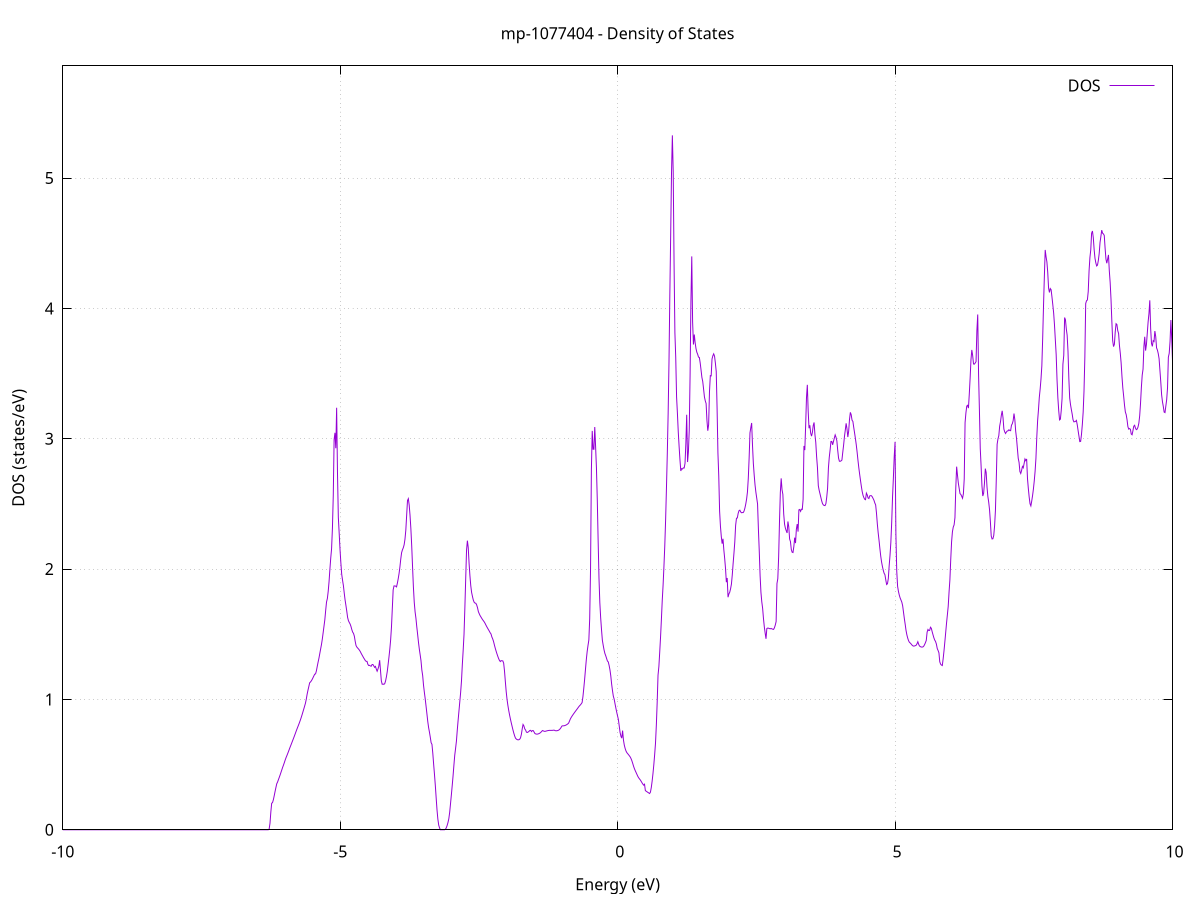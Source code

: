 set title 'mp-1077404 - Density of States'
set xlabel 'Energy (eV)'
set ylabel 'DOS (states/eV)'
set grid
set xrange [-10:10]
set yrange [0:5.861]
set xzeroaxis lt -1
set terminal png size 800,600
set output 'mp-1077404_dos_gnuplot.png'
plot '-' using 1:2 with lines title 'DOS'
-17.971700 0.000000
-17.956500 0.000000
-17.941300 0.000000
-17.926100 0.000000
-17.910900 0.000000
-17.895700 0.000000
-17.880500 0.000000
-17.865300 0.000000
-17.850100 0.000000
-17.834900 0.000000
-17.819700 0.000000
-17.804500 0.000000
-17.789300 0.000000
-17.774100 0.000000
-17.758900 0.000000
-17.743700 0.000000
-17.728500 0.000000
-17.713300 0.000000
-17.698100 0.000000
-17.682900 0.000000
-17.667700 0.000000
-17.652500 0.000000
-17.637300 0.000000
-17.622100 0.000000
-17.606900 0.000000
-17.591700 0.000000
-17.576500 0.000000
-17.561300 0.000000
-17.546100 0.000000
-17.530800 0.000000
-17.515600 0.000000
-17.500400 0.000000
-17.485200 0.000000
-17.470000 0.000000
-17.454800 0.000000
-17.439600 0.000000
-17.424400 0.000000
-17.409200 0.000000
-17.394000 0.000000
-17.378800 0.000000
-17.363600 0.000000
-17.348400 0.000000
-17.333200 0.000000
-17.318000 0.000000
-17.302800 0.000000
-17.287600 0.000000
-17.272400 0.000000
-17.257200 0.000000
-17.242000 0.000000
-17.226800 0.000000
-17.211600 0.000000
-17.196400 0.000000
-17.181200 0.000000
-17.166000 0.000000
-17.150800 0.000000
-17.135600 0.000000
-17.120400 0.000000
-17.105200 0.000000
-17.090000 0.000000
-17.074800 0.000000
-17.059600 0.000000
-17.044400 0.000000
-17.029200 0.000000
-17.014000 0.000000
-16.998700 0.000000
-16.983500 0.000000
-16.968300 0.000000
-16.953100 0.000000
-16.937900 0.000000
-16.922700 0.000000
-16.907500 0.000000
-16.892300 0.000000
-16.877100 0.000000
-16.861900 0.000000
-16.846700 0.000000
-16.831500 0.000000
-16.816300 0.000000
-16.801100 0.000000
-16.785900 0.000000
-16.770700 0.000000
-16.755500 0.000000
-16.740300 0.000000
-16.725100 0.000000
-16.709900 0.000000
-16.694700 0.000000
-16.679500 0.000000
-16.664300 0.000000
-16.649100 0.000000
-16.633900 0.000000
-16.618700 0.000000
-16.603500 0.000000
-16.588300 4.308300
-16.573100 37.392800
-16.557900 116.746300
-16.542700 81.832800
-16.527500 56.729700
-16.512300 77.566500
-16.497100 104.784400
-16.481900 103.769400
-16.466600 96.300300
-16.451400 18.378100
-16.436200 55.323600
-16.421000 37.352300
-16.405800 16.537400
-16.390600 0.000000
-16.375400 0.000000
-16.360200 0.000000
-16.345000 0.000000
-16.329800 0.000000
-16.314600 0.000000
-16.299400 0.000000
-16.284200 0.000000
-16.269000 0.000000
-16.253800 0.000000
-16.238600 0.000000
-16.223400 0.000000
-16.208200 0.000000
-16.193000 0.000000
-16.177800 0.000000
-16.162600 0.000000
-16.147400 0.000000
-16.132200 0.000000
-16.117000 0.000000
-16.101800 0.000000
-16.086600 0.000000
-16.071400 0.000000
-16.056200 0.000000
-16.041000 0.000000
-16.025800 0.000000
-16.010600 0.000000
-15.995400 0.000000
-15.980200 0.000000
-15.965000 0.000000
-15.949800 0.000000
-15.934500 0.000000
-15.919300 0.000000
-15.904100 0.000000
-15.888900 0.000000
-15.873700 0.000000
-15.858500 0.000000
-15.843300 0.000000
-15.828100 0.000000
-15.812900 0.000000
-15.797700 0.000000
-15.782500 0.000000
-15.767300 0.000000
-15.752100 0.000000
-15.736900 0.000000
-15.721700 0.000000
-15.706500 0.000000
-15.691300 0.000000
-15.676100 0.000000
-15.660900 0.000000
-15.645700 0.000000
-15.630500 0.000000
-15.615300 0.000000
-15.600100 0.000000
-15.584900 0.000000
-15.569700 0.000000
-15.554500 0.000000
-15.539300 0.000000
-15.524100 0.000000
-15.508900 0.000000
-15.493700 0.000000
-15.478500 0.000000
-15.463300 0.000000
-15.448100 0.000000
-15.432900 0.000000
-15.417700 0.000000
-15.402400 0.000000
-15.387200 0.000000
-15.372000 0.000000
-15.356800 0.000000
-15.341600 0.000000
-15.326400 0.000000
-15.311200 0.000000
-15.296000 0.000000
-15.280800 0.000000
-15.265600 0.000000
-15.250400 0.000000
-15.235200 0.000000
-15.220000 0.000000
-15.204800 0.000000
-15.189600 0.000000
-15.174400 0.000000
-15.159200 0.000000
-15.144000 0.000000
-15.128800 0.000000
-15.113600 0.000000
-15.098400 0.000000
-15.083200 0.000000
-15.068000 0.000000
-15.052800 0.000000
-15.037600 0.000000
-15.022400 0.000000
-15.007200 0.000000
-14.992000 0.000000
-14.976800 0.000000
-14.961600 0.000000
-14.946400 0.000000
-14.931200 0.000000
-14.916000 0.000000
-14.900800 0.000000
-14.885600 0.000000
-14.870300 0.000000
-14.855100 0.000000
-14.839900 0.000000
-14.824700 0.000000
-14.809500 0.000000
-14.794300 0.000000
-14.779100 0.000000
-14.763900 0.000000
-14.748700 0.000000
-14.733500 0.000000
-14.718300 0.000000
-14.703100 0.000000
-14.687900 0.000000
-14.672700 0.000000
-14.657500 0.000000
-14.642300 0.000000
-14.627100 0.000000
-14.611900 0.000000
-14.596700 0.000000
-14.581500 0.000000
-14.566300 0.000000
-14.551100 0.000000
-14.535900 0.000000
-14.520700 0.000000
-14.505500 0.000000
-14.490300 0.000000
-14.475100 0.000000
-14.459900 0.000000
-14.444700 0.000000
-14.429500 0.000000
-14.414300 0.000000
-14.399100 0.000000
-14.383900 0.000000
-14.368700 0.000000
-14.353500 0.000000
-14.338200 0.000000
-14.323000 0.000000
-14.307800 0.000000
-14.292600 0.000000
-14.277400 0.000000
-14.262200 0.000000
-14.247000 0.000000
-14.231800 0.000000
-14.216600 0.000000
-14.201400 0.000000
-14.186200 0.000000
-14.171000 0.000000
-14.155800 0.000000
-14.140600 0.000000
-14.125400 0.000000
-14.110200 0.000000
-14.095000 0.000000
-14.079800 0.000000
-14.064600 0.000000
-14.049400 0.000000
-14.034200 0.000000
-14.019000 0.000000
-14.003800 0.000000
-13.988600 0.000000
-13.973400 0.000000
-13.958200 0.000000
-13.943000 0.000000
-13.927800 0.000000
-13.912600 0.000000
-13.897400 0.000000
-13.882200 0.000000
-13.867000 0.000000
-13.851800 0.000000
-13.836600 0.000000
-13.821400 0.000000
-13.806100 0.000000
-13.790900 0.000000
-13.775700 0.000000
-13.760500 0.000000
-13.745300 0.000000
-13.730100 0.000000
-13.714900 0.000000
-13.699700 0.000000
-13.684500 0.000000
-13.669300 0.000000
-13.654100 0.000000
-13.638900 0.000000
-13.623700 0.000000
-13.608500 0.000000
-13.593300 0.000000
-13.578100 0.000000
-13.562900 0.000000
-13.547700 0.000000
-13.532500 0.000000
-13.517300 0.000000
-13.502100 0.000000
-13.486900 0.000000
-13.471700 0.000000
-13.456500 0.000000
-13.441300 0.000000
-13.426100 0.000000
-13.410900 0.000000
-13.395700 0.000000
-13.380500 0.000000
-13.365300 0.000000
-13.350100 0.000000
-13.334900 0.000000
-13.319700 0.000000
-13.304500 0.000000
-13.289300 0.000000
-13.274000 0.000000
-13.258800 0.000000
-13.243600 0.000000
-13.228400 0.000000
-13.213200 0.000000
-13.198000 0.000000
-13.182800 0.000000
-13.167600 0.000000
-13.152400 0.000000
-13.137200 0.000000
-13.122000 0.000000
-13.106800 0.000000
-13.091600 0.000000
-13.076400 0.000000
-13.061200 0.000000
-13.046000 0.000000
-13.030800 0.000000
-13.015600 0.000000
-13.000400 0.000000
-12.985200 0.000000
-12.970000 0.000000
-12.954800 0.000000
-12.939600 0.000000
-12.924400 0.000000
-12.909200 0.000000
-12.894000 0.000000
-12.878800 0.000000
-12.863600 0.000000
-12.848400 0.000000
-12.833200 0.000000
-12.818000 0.000000
-12.802800 0.000000
-12.787600 0.000000
-12.772400 0.000000
-12.757200 0.000000
-12.741900 0.000000
-12.726700 0.000000
-12.711500 0.000000
-12.696300 0.000000
-12.681100 0.000000
-12.665900 0.000000
-12.650700 0.000000
-12.635500 0.000000
-12.620300 0.000000
-12.605100 0.000000
-12.589900 0.000000
-12.574700 0.000000
-12.559500 0.000000
-12.544300 0.000000
-12.529100 0.000000
-12.513900 0.000000
-12.498700 0.000000
-12.483500 0.000000
-12.468300 0.000000
-12.453100 0.000000
-12.437900 0.000000
-12.422700 0.000000
-12.407500 0.000000
-12.392300 0.000000
-12.377100 0.000000
-12.361900 0.000000
-12.346700 0.000000
-12.331500 0.000000
-12.316300 0.000000
-12.301100 0.000000
-12.285900 0.000000
-12.270700 0.000000
-12.255500 0.000000
-12.240300 0.000000
-12.225100 0.000000
-12.209800 0.000000
-12.194600 0.000000
-12.179400 0.000000
-12.164200 0.000000
-12.149000 0.000000
-12.133800 0.000000
-12.118600 0.000000
-12.103400 0.000000
-12.088200 0.000000
-12.073000 0.000000
-12.057800 0.000000
-12.042600 0.000000
-12.027400 0.000000
-12.012200 0.000000
-11.997000 0.000000
-11.981800 0.000000
-11.966600 0.000000
-11.951400 0.000000
-11.936200 0.000000
-11.921000 0.000000
-11.905800 0.000000
-11.890600 0.000000
-11.875400 0.000000
-11.860200 0.000000
-11.845000 0.000000
-11.829800 0.000000
-11.814600 0.000000
-11.799400 0.000000
-11.784200 0.000000
-11.769000 0.000000
-11.753800 0.000000
-11.738600 0.000000
-11.723400 0.000000
-11.708200 0.000000
-11.693000 0.000000
-11.677700 0.000000
-11.662500 0.000000
-11.647300 0.000000
-11.632100 0.000000
-11.616900 0.000000
-11.601700 0.000000
-11.586500 0.000000
-11.571300 0.000000
-11.556100 0.000000
-11.540900 0.000000
-11.525700 0.000000
-11.510500 0.000000
-11.495300 0.000000
-11.480100 0.000000
-11.464900 0.000000
-11.449700 0.000000
-11.434500 0.000000
-11.419300 0.000000
-11.404100 0.000000
-11.388900 0.000000
-11.373700 0.000000
-11.358500 0.000000
-11.343300 0.000000
-11.328100 0.000000
-11.312900 0.000000
-11.297700 0.000000
-11.282500 0.000000
-11.267300 0.000000
-11.252100 0.000000
-11.236900 0.000000
-11.221700 0.000000
-11.206500 0.000000
-11.191300 0.000000
-11.176100 0.000000
-11.160900 0.000000
-11.145600 0.000000
-11.130400 0.000000
-11.115200 0.000000
-11.100000 0.000000
-11.084800 0.000000
-11.069600 0.000000
-11.054400 0.000000
-11.039200 0.000000
-11.024000 0.000000
-11.008800 0.000000
-10.993600 0.000000
-10.978400 0.000000
-10.963200 0.000000
-10.948000 0.000000
-10.932800 0.000000
-10.917600 0.000000
-10.902400 0.000000
-10.887200 0.000000
-10.872000 0.000000
-10.856800 0.000000
-10.841600 0.000000
-10.826400 0.000000
-10.811200 0.000000
-10.796000 0.000000
-10.780800 0.000000
-10.765600 0.000000
-10.750400 0.000000
-10.735200 0.000000
-10.720000 0.000000
-10.704800 0.000000
-10.689600 0.000000
-10.674400 0.000000
-10.659200 0.000000
-10.644000 0.000000
-10.628800 0.000000
-10.613500 0.000000
-10.598300 0.000000
-10.583100 0.000000
-10.567900 0.000000
-10.552700 0.000000
-10.537500 0.000000
-10.522300 0.000000
-10.507100 0.000000
-10.491900 0.000000
-10.476700 0.000000
-10.461500 0.000000
-10.446300 0.000000
-10.431100 0.000000
-10.415900 0.000000
-10.400700 0.000000
-10.385500 0.000000
-10.370300 0.000000
-10.355100 0.000000
-10.339900 0.000000
-10.324700 0.000000
-10.309500 0.000000
-10.294300 0.000000
-10.279100 0.000000
-10.263900 0.000000
-10.248700 0.000000
-10.233500 0.000000
-10.218300 0.000000
-10.203100 0.000000
-10.187900 0.000000
-10.172700 0.000000
-10.157500 0.000000
-10.142300 0.000000
-10.127100 0.000000
-10.111900 0.000000
-10.096700 0.000000
-10.081500 0.000000
-10.066200 0.000000
-10.051000 0.000000
-10.035800 0.000000
-10.020600 0.000000
-10.005400 0.000000
-9.990200 0.000000
-9.975000 0.000000
-9.959800 0.000000
-9.944600 0.000000
-9.929400 0.000000
-9.914200 0.000000
-9.899000 0.000000
-9.883800 0.000000
-9.868600 0.000000
-9.853400 0.000000
-9.838200 0.000000
-9.823000 0.000000
-9.807800 0.000000
-9.792600 0.000000
-9.777400 0.000000
-9.762200 0.000000
-9.747000 0.000000
-9.731800 0.000000
-9.716600 0.000000
-9.701400 0.000000
-9.686200 0.000000
-9.671000 0.000000
-9.655800 0.000000
-9.640600 0.000000
-9.625400 0.000000
-9.610200 0.000000
-9.595000 0.000000
-9.579800 0.000000
-9.564600 0.000000
-9.549400 0.000000
-9.534100 0.000000
-9.518900 0.000000
-9.503700 0.000000
-9.488500 0.000000
-9.473300 0.000000
-9.458100 0.000000
-9.442900 0.000000
-9.427700 0.000000
-9.412500 0.000000
-9.397300 0.000000
-9.382100 0.000000
-9.366900 0.000000
-9.351700 0.000000
-9.336500 0.000000
-9.321300 0.000000
-9.306100 0.000000
-9.290900 0.000000
-9.275700 0.000000
-9.260500 0.000000
-9.245300 0.000000
-9.230100 0.000000
-9.214900 0.000000
-9.199700 0.000000
-9.184500 0.000000
-9.169300 0.000000
-9.154100 0.000000
-9.138900 0.000000
-9.123700 0.000000
-9.108500 0.000000
-9.093300 0.000000
-9.078100 0.000000
-9.062900 0.000000
-9.047700 0.000000
-9.032500 0.000000
-9.017300 0.000000
-9.002000 0.000000
-8.986800 0.000000
-8.971600 0.000000
-8.956400 0.000000
-8.941200 0.000000
-8.926000 0.000000
-8.910800 0.000000
-8.895600 0.000000
-8.880400 0.000000
-8.865200 0.000000
-8.850000 0.000000
-8.834800 0.000000
-8.819600 0.000000
-8.804400 0.000000
-8.789200 0.000000
-8.774000 0.000000
-8.758800 0.000000
-8.743600 0.000000
-8.728400 0.000000
-8.713200 0.000000
-8.698000 0.000000
-8.682800 0.000000
-8.667600 0.000000
-8.652400 0.000000
-8.637200 0.000000
-8.622000 0.000000
-8.606800 0.000000
-8.591600 0.000000
-8.576400 0.000000
-8.561200 0.000000
-8.546000 0.000000
-8.530800 0.000000
-8.515600 0.000000
-8.500400 0.000000
-8.485200 0.000000
-8.469900 0.000000
-8.454700 0.000000
-8.439500 0.000000
-8.424300 0.000000
-8.409100 0.000000
-8.393900 0.000000
-8.378700 0.000000
-8.363500 0.000000
-8.348300 0.000000
-8.333100 0.000000
-8.317900 0.000000
-8.302700 0.000000
-8.287500 0.000000
-8.272300 0.000000
-8.257100 0.000000
-8.241900 0.000000
-8.226700 0.000000
-8.211500 0.000000
-8.196300 0.000000
-8.181100 0.000000
-8.165900 0.000000
-8.150700 0.000000
-8.135500 0.000000
-8.120300 0.000000
-8.105100 0.000000
-8.089900 0.000000
-8.074700 0.000000
-8.059500 0.000000
-8.044300 0.000000
-8.029100 0.000000
-8.013900 0.000000
-7.998700 0.000000
-7.983500 0.000000
-7.968300 0.000000
-7.953100 0.000000
-7.937800 0.000000
-7.922600 0.000000
-7.907400 0.000000
-7.892200 0.000000
-7.877000 0.000000
-7.861800 0.000000
-7.846600 0.000000
-7.831400 0.000000
-7.816200 0.000000
-7.801000 0.000000
-7.785800 0.000000
-7.770600 0.000000
-7.755400 0.000000
-7.740200 0.000000
-7.725000 0.000000
-7.709800 0.000000
-7.694600 0.000000
-7.679400 0.000000
-7.664200 0.000000
-7.649000 0.000000
-7.633800 0.000000
-7.618600 0.000000
-7.603400 0.000000
-7.588200 0.000000
-7.573000 0.000000
-7.557800 0.000000
-7.542600 0.000000
-7.527400 0.000000
-7.512200 0.000000
-7.497000 0.000000
-7.481800 0.000000
-7.466600 0.000000
-7.451400 0.000000
-7.436200 0.000000
-7.421000 0.000000
-7.405700 0.000000
-7.390500 0.000000
-7.375300 0.000000
-7.360100 0.000000
-7.344900 0.000000
-7.329700 0.000000
-7.314500 0.000000
-7.299300 0.000000
-7.284100 0.000000
-7.268900 0.000000
-7.253700 0.000000
-7.238500 0.000000
-7.223300 0.000000
-7.208100 0.000000
-7.192900 0.000000
-7.177700 0.000000
-7.162500 0.000000
-7.147300 0.000000
-7.132100 0.000000
-7.116900 0.000000
-7.101700 0.000000
-7.086500 0.000000
-7.071300 0.000000
-7.056100 0.000000
-7.040900 0.000000
-7.025700 0.000000
-7.010500 0.000000
-6.995300 0.000000
-6.980100 0.000000
-6.964900 0.000000
-6.949700 0.000000
-6.934500 0.000000
-6.919300 0.000000
-6.904100 0.000000
-6.888900 0.000000
-6.873600 0.000000
-6.858400 0.000000
-6.843200 0.000000
-6.828000 0.000000
-6.812800 0.000000
-6.797600 0.000000
-6.782400 0.000000
-6.767200 0.000000
-6.752000 0.000000
-6.736800 0.000000
-6.721600 0.000000
-6.706400 0.000000
-6.691200 0.000000
-6.676000 0.000000
-6.660800 0.000000
-6.645600 0.000000
-6.630400 0.000000
-6.615200 0.000000
-6.600000 0.000000
-6.584800 0.000000
-6.569600 0.000000
-6.554400 0.000000
-6.539200 0.000000
-6.524000 0.000000
-6.508800 0.000000
-6.493600 0.000000
-6.478400 0.000000
-6.463200 0.000000
-6.448000 0.000000
-6.432800 0.000000
-6.417600 0.000000
-6.402400 0.000000
-6.387200 0.000000
-6.372000 0.000000
-6.356800 0.000000
-6.341500 0.000000
-6.326300 0.000000
-6.311100 0.000000
-6.295900 0.000000
-6.280700 0.006400
-6.265500 0.050200
-6.250300 0.136900
-6.235100 0.203600
-6.219900 0.208500
-6.204700 0.230800
-6.189500 0.261000
-6.174300 0.293500
-6.159100 0.323900
-6.143900 0.353000
-6.128700 0.366600
-6.113500 0.384900
-6.098300 0.402400
-6.083100 0.420800
-6.067900 0.440200
-6.052700 0.459600
-6.037500 0.479100
-6.022300 0.496700
-6.007100 0.515300
-5.991900 0.535100
-5.976700 0.553000
-5.961500 0.568700
-5.946300 0.585100
-5.931100 0.602000
-5.915900 0.619500
-5.900700 0.636700
-5.885500 0.653100
-5.870300 0.669800
-5.855100 0.686700
-5.839900 0.703400
-5.824700 0.720800
-5.809400 0.738400
-5.794200 0.756200
-5.779000 0.773600
-5.763800 0.790100
-5.748600 0.806600
-5.733400 0.823800
-5.718200 0.841900
-5.703000 0.861300
-5.687800 0.882100
-5.672600 0.903600
-5.657400 0.925400
-5.642200 0.947700
-5.627000 0.970500
-5.611800 1.001100
-5.596600 1.039300
-5.581400 1.070100
-5.566200 1.098600
-5.551000 1.127500
-5.535800 1.133900
-5.520600 1.142700
-5.505400 1.153800
-5.490200 1.166900
-5.475000 1.180500
-5.459800 1.193800
-5.444600 1.196000
-5.429400 1.219100
-5.414200 1.253200
-5.399000 1.285700
-5.383800 1.315800
-5.368600 1.351100
-5.353400 1.386300
-5.338200 1.420500
-5.323000 1.462400
-5.307800 1.511600
-5.292600 1.561300
-5.277300 1.611700
-5.262100 1.682800
-5.246900 1.747200
-5.231700 1.774300
-5.216500 1.829400
-5.201300 1.903500
-5.186100 1.997700
-5.170900 2.084700
-5.155700 2.156200
-5.140500 2.313300
-5.125300 2.563100
-5.110100 2.993000
-5.094900 3.045700
-5.079700 2.927200
-5.064500 3.238200
-5.049300 2.739800
-5.034100 2.398000
-5.018900 2.276600
-5.003700 2.151500
-4.988500 2.048100
-4.973300 1.960400
-4.958100 1.915000
-4.942900 1.874200
-4.927700 1.816300
-4.912500 1.763800
-4.897300 1.721600
-4.882100 1.677300
-4.866900 1.629300
-4.851700 1.604000
-4.836500 1.590300
-4.821300 1.578300
-4.806100 1.559900
-4.790900 1.535700
-4.775700 1.516600
-4.760500 1.506800
-4.745200 1.485100
-4.730000 1.445500
-4.714800 1.413300
-4.699600 1.401400
-4.684400 1.394000
-4.669200 1.386600
-4.654000 1.378200
-4.638800 1.367700
-4.623600 1.354600
-4.608400 1.342700
-4.593200 1.331300
-4.578000 1.319300
-4.562800 1.309200
-4.547600 1.298000
-4.532400 1.292300
-4.517200 1.292000
-4.502000 1.269700
-4.486800 1.260300
-4.471600 1.261700
-4.456400 1.257000
-4.441200 1.254900
-4.426000 1.267800
-4.410800 1.268100
-4.395600 1.257900
-4.380400 1.246500
-4.365200 1.253300
-4.350000 1.232700
-4.334800 1.216600
-4.319600 1.233700
-4.304400 1.255000
-4.289200 1.301300
-4.274000 1.222500
-4.258800 1.142000
-4.243600 1.116400
-4.228400 1.117900
-4.213100 1.115900
-4.197900 1.121100
-4.182700 1.141800
-4.167500 1.173600
-4.152300 1.213900
-4.137100 1.267500
-4.121900 1.323500
-4.106700 1.384400
-4.091500 1.456300
-4.076300 1.555300
-4.061100 1.697100
-4.045900 1.840400
-4.030700 1.871000
-4.015500 1.870700
-4.000300 1.869400
-3.985100 1.863700
-3.969900 1.892100
-3.954700 1.926300
-3.939500 1.965900
-3.924300 2.015800
-3.909100 2.076500
-3.893900 2.125600
-3.878700 2.147600
-3.863500 2.163300
-3.848300 2.186200
-3.833100 2.228900
-3.817900 2.297600
-3.802700 2.411700
-3.787500 2.525800
-3.772300 2.540300
-3.757100 2.491900
-3.741900 2.413900
-3.726700 2.310500
-3.711500 2.178000
-3.696300 2.017200
-3.681000 1.862800
-3.665800 1.745600
-3.650600 1.671900
-3.635400 1.622800
-3.620200 1.557600
-3.605000 1.499300
-3.589800 1.439600
-3.574600 1.387000
-3.559400 1.343000
-3.544200 1.297600
-3.529000 1.226200
-3.513800 1.182500
-3.498600 1.109100
-3.483400 1.054600
-3.468200 1.004600
-3.453000 0.948600
-3.437800 0.891100
-3.422600 0.832300
-3.407400 0.785400
-3.392200 0.750000
-3.377000 0.710900
-3.361800 0.668400
-3.346600 0.655600
-3.331400 0.586800
-3.316200 0.502800
-3.301000 0.424100
-3.285800 0.339100
-3.270600 0.243800
-3.255400 0.151500
-3.240200 0.081600
-3.225000 0.035900
-3.209800 0.014400
-3.194600 0.000000
-3.179400 0.000000
-3.164200 0.000000
-3.148900 0.000000
-3.133700 0.000000
-3.118500 0.000200
-3.103300 0.004200
-3.088100 0.015500
-3.072900 0.032900
-3.057700 0.056100
-3.042500 0.085300
-3.027300 0.133300
-3.012100 0.200000
-2.996900 0.267600
-2.981700 0.337800
-2.966500 0.412400
-2.951300 0.494100
-2.936100 0.571100
-2.920900 0.623800
-2.905700 0.680300
-2.890500 0.763400
-2.875300 0.839200
-2.860100 0.910900
-2.844900 0.982500
-2.829700 1.054000
-2.814500 1.141600
-2.799300 1.267300
-2.784100 1.375600
-2.768900 1.498000
-2.753700 1.701000
-2.738500 1.924700
-2.723300 2.145800
-2.708100 2.218400
-2.692900 2.166200
-2.677700 2.045800
-2.662500 1.950300
-2.647300 1.873500
-2.632100 1.821200
-2.616800 1.790400
-2.601600 1.762800
-2.586400 1.745900
-2.571200 1.739500
-2.556000 1.737900
-2.540800 1.725300
-2.525600 1.703800
-2.510400 1.674100
-2.495200 1.658200
-2.480000 1.644100
-2.464800 1.633500
-2.449600 1.622500
-2.434400 1.612300
-2.419200 1.603600
-2.404000 1.594500
-2.388800 1.583300
-2.373600 1.570200
-2.358400 1.557900
-2.343200 1.546300
-2.328000 1.535000
-2.312800 1.524000
-2.297600 1.511800
-2.282400 1.502500
-2.267200 1.479700
-2.252000 1.464600
-2.236800 1.444900
-2.221600 1.418500
-2.206400 1.393800
-2.191200 1.371500
-2.176000 1.351000
-2.160800 1.331800
-2.145600 1.314200
-2.130400 1.299700
-2.115200 1.290800
-2.100000 1.297500
-2.084700 1.296400
-2.069500 1.295800
-2.054300 1.278300
-2.039100 1.218000
-2.023900 1.137200
-2.008700 1.060400
-1.993500 1.000200
-1.978300 0.954700
-1.963100 0.915600
-1.947900 0.881000
-1.932700 0.849900
-1.917500 0.821000
-1.902300 0.793500
-1.887100 0.766700
-1.871900 0.742200
-1.856700 0.720700
-1.841500 0.703500
-1.826300 0.696200
-1.811100 0.691800
-1.795900 0.690000
-1.780700 0.690700
-1.765500 0.694800
-1.750300 0.705300
-1.735100 0.731900
-1.719900 0.774200
-1.704700 0.807900
-1.689500 0.797000
-1.674300 0.774400
-1.659100 0.765400
-1.643900 0.749100
-1.628700 0.746500
-1.613500 0.750000
-1.598300 0.754700
-1.583100 0.762000
-1.567900 0.763100
-1.552700 0.753400
-1.537400 0.760700
-1.522200 0.761200
-1.507000 0.750800
-1.491800 0.738800
-1.476600 0.735200
-1.461400 0.733900
-1.446200 0.733900
-1.431000 0.735600
-1.415800 0.738400
-1.400600 0.742000
-1.385400 0.747300
-1.370200 0.754300
-1.355000 0.761400
-1.339800 0.758700
-1.324600 0.755800
-1.309400 0.755100
-1.294200 0.756700
-1.279000 0.758600
-1.263800 0.760300
-1.248600 0.761600
-1.233400 0.762500
-1.218200 0.762700
-1.203000 0.762400
-1.187800 0.762700
-1.172600 0.763000
-1.157400 0.764000
-1.142200 0.764100
-1.127000 0.760700
-1.111800 0.759600
-1.096600 0.759900
-1.081400 0.761200
-1.066200 0.763700
-1.051000 0.768100
-1.035800 0.774900
-1.020600 0.784000
-1.005300 0.795300
-0.990100 0.797800
-0.974900 0.797500
-0.959700 0.798500
-0.944500 0.800800
-0.929300 0.803800
-0.914100 0.807600
-0.898900 0.812300
-0.883700 0.818200
-0.868500 0.833400
-0.853300 0.849300
-0.838100 0.861200
-0.822900 0.871600
-0.807700 0.881200
-0.792500 0.890500
-0.777300 0.899500
-0.762100 0.908300
-0.746900 0.917000
-0.731700 0.925700
-0.716500 0.934600
-0.701300 0.943700
-0.686100 0.951500
-0.670900 0.958100
-0.655700 0.966500
-0.640500 0.976200
-0.625300 1.022400
-0.610100 1.086100
-0.594900 1.155100
-0.579700 1.231700
-0.564500 1.305900
-0.549300 1.367400
-0.534100 1.414500
-0.518900 1.456500
-0.503700 1.619100
-0.488500 2.000000
-0.473200 2.763000
-0.458000 3.060600
-0.442800 2.919700
-0.427600 2.919500
-0.412400 3.089900
-0.397200 2.937600
-0.382000 2.774800
-0.366800 2.529600
-0.351600 2.218500
-0.336400 1.932900
-0.321200 1.743500
-0.306000 1.626700
-0.290800 1.535800
-0.275600 1.454900
-0.260400 1.415700
-0.245200 1.380300
-0.230000 1.353000
-0.214800 1.335400
-0.199600 1.315100
-0.184400 1.295000
-0.169200 1.287900
-0.154000 1.261400
-0.138800 1.227500
-0.123600 1.180800
-0.108400 1.118100
-0.093200 1.068400
-0.078000 1.025200
-0.062800 1.002300
-0.047600 0.967700
-0.032400 0.934400
-0.017200 0.903000
-0.002000 0.874300
0.013200 0.846400
0.028400 0.797100
0.043600 0.747400
0.058900 0.718100
0.074100 0.703100
0.089300 0.761000
0.104500 0.689200
0.119700 0.649900
0.134900 0.624300
0.150100 0.604900
0.165300 0.592200
0.180500 0.584200
0.195700 0.576300
0.210900 0.567900
0.226100 0.558800
0.241300 0.546100
0.256500 0.529500
0.271700 0.509200
0.286900 0.487600
0.302100 0.468900
0.317300 0.453400
0.332500 0.439200
0.347700 0.424900
0.362900 0.410600
0.378100 0.399300
0.393300 0.390600
0.408500 0.382100
0.423700 0.372000
0.438900 0.360700
0.454100 0.350500
0.469300 0.342300
0.484500 0.349400
0.499700 0.300400
0.514900 0.295800
0.530100 0.291200
0.545300 0.286800
0.560500 0.282400
0.575700 0.278100
0.591000 0.288700
0.606200 0.323700
0.621400 0.372300
0.636600 0.430700
0.651800 0.498600
0.667000 0.576100
0.682200 0.663900
0.697400 0.803000
0.712600 0.977400
0.727800 1.186200
0.743000 1.251900
0.758200 1.362100
0.773400 1.479900
0.788600 1.614300
0.803800 1.758800
0.819000 1.876900
0.834200 2.019200
0.849400 2.177600
0.864600 2.378000
0.879800 2.624400
0.895000 2.886700
0.910200 3.194300
0.925400 3.589900
0.940600 4.103100
0.955800 4.563100
0.971000 5.042800
0.986200 5.328100
1.001400 5.051700
1.016600 4.350600
1.031800 3.814600
1.047000 3.622800
1.062200 3.320300
1.077400 3.193800
1.092600 3.051700
1.107800 2.940700
1.123100 2.838300
1.138300 2.753000
1.153500 2.770600
1.168700 2.767900
1.183900 2.776800
1.199100 2.775800
1.214300 2.811600
1.229500 2.964500
1.244700 3.184400
1.259900 2.821500
1.275100 2.898800
1.290300 3.064700
1.305500 3.482500
1.320700 4.054300
1.335900 4.399300
1.351100 3.895500
1.366300 3.723200
1.381500 3.799800
1.396700 3.737400
1.411900 3.692400
1.427100 3.664100
1.442300 3.648100
1.457500 3.626500
1.472700 3.623800
1.487900 3.581600
1.503100 3.527800
1.518300 3.471200
1.533500 3.439700
1.548700 3.382200
1.563900 3.322000
1.579100 3.291100
1.594300 3.270400
1.609500 3.140900
1.624700 3.061500
1.639900 3.108700
1.655200 3.362100
1.670400 3.484300
1.685600 3.482500
1.700800 3.611800
1.716000 3.637100
1.731200 3.651600
1.746400 3.633500
1.761600 3.580200
1.776800 3.516000
1.792000 3.237700
1.807200 2.893100
1.822400 2.713800
1.837600 2.445100
1.852800 2.328200
1.868000 2.250700
1.883200 2.195000
1.898400 2.232700
1.913600 2.148500
1.928800 2.083000
1.944000 2.006000
1.959200 1.899700
1.974400 1.931600
1.989600 1.784400
2.004800 1.809400
2.020000 1.822300
2.035200 1.848900
2.050400 1.884300
2.065600 1.953800
2.080800 2.040200
2.096000 2.120900
2.111200 2.208100
2.126400 2.335200
2.141600 2.390300
2.156800 2.392400
2.172000 2.427600
2.187300 2.448200
2.202500 2.452200
2.217700 2.438700
2.232900 2.432200
2.248100 2.433900
2.263300 2.433900
2.278500 2.445300
2.293700 2.468500
2.308900 2.499000
2.324100 2.537400
2.339300 2.591500
2.354500 2.695800
2.369700 2.852000
2.384900 3.045300
2.400100 3.086300
2.415300 3.121100
2.430500 2.949000
2.445700 2.810900
2.460900 2.722300
2.476100 2.646000
2.491300 2.590100
2.506500 2.545300
2.521700 2.499400
2.536900 2.305800
2.552100 2.140700
2.567300 1.951800
2.582500 1.822200
2.597700 1.749500
2.612900 1.699500
2.628100 1.621200
2.643300 1.557300
2.658500 1.509000
2.673700 1.465300
2.688900 1.544000
2.704100 1.547500
2.719400 1.546600
2.734600 1.543900
2.749800 1.541800
2.765000 1.544800
2.780200 1.541100
2.795400 1.539000
2.810600 1.537400
2.825800 1.549800
2.841000 1.570400
2.856200 1.597400
2.871400 1.889500
2.886600 1.926800
2.901800 2.095000
2.917000 2.366400
2.932200 2.587400
2.947400 2.696100
2.962600 2.609800
2.977800 2.572800
2.993000 2.422400
3.008200 2.345000
3.023400 2.313500
3.038600 2.294100
3.053800 2.277400
3.069000 2.365300
3.084200 2.324000
3.099400 2.230800
3.114600 2.210900
3.129800 2.150800
3.145000 2.129400
3.160200 2.127100
3.175400 2.172400
3.190600 2.241300
3.205800 2.199700
3.221000 2.305600
3.236200 2.345700
3.251500 2.287400
3.266700 2.454900
3.281900 2.457700
3.297100 2.442900
3.312300 2.459800
3.327500 2.457800
3.342700 2.535700
3.357900 2.944700
3.373100 2.913100
3.388300 3.101300
3.403500 3.315400
3.418700 3.414000
3.433900 3.212800
3.449100 3.080800
3.464300 3.103400
3.479500 3.042000
3.494700 3.020300
3.509900 3.048700
3.525100 3.101900
3.540300 3.125200
3.555500 3.032800
3.570700 2.972300
3.585900 2.863400
3.601100 2.779000
3.616300 2.640200
3.631500 2.605400
3.646700 2.578200
3.661900 2.551100
3.677100 2.524100
3.692300 2.502400
3.707500 2.492500
3.722700 2.488100
3.737900 2.487100
3.753100 2.501800
3.768300 2.551800
3.783600 2.619200
3.798800 2.776800
3.814000 2.857800
3.829200 2.914500
3.844400 2.979300
3.859600 2.979400
3.874800 2.953700
3.890000 2.979300
3.905200 3.005200
3.920400 3.029700
3.935600 3.011800
3.950800 2.984100
3.966000 2.912800
3.981200 2.852200
3.996400 2.827700
4.011600 2.827200
4.026800 2.830500
4.042000 2.836800
4.057200 2.895700
4.072400 2.951000
4.087600 3.016500
4.102800 3.066600
4.118000 3.118600
4.133200 3.076100
4.148400 3.013600
4.163600 3.058200
4.178800 3.148900
4.194000 3.202700
4.209200 3.184500
4.224400 3.142400
4.239600 3.133200
4.254800 3.087800
4.270000 3.045000
4.285200 3.002000
4.300400 2.954400
4.315700 2.898300
4.330900 2.835900
4.346100 2.779100
4.361300 2.728700
4.376500 2.681500
4.391700 2.636400
4.406900 2.596000
4.422100 2.566600
4.437300 2.548900
4.452500 2.536000
4.467700 2.532700
4.482900 2.583100
4.498100 2.569600
4.513300 2.545600
4.528500 2.541300
4.543700 2.562200
4.558900 2.563600
4.574100 2.563000
4.589300 2.554300
4.604500 2.541400
4.619700 2.527900
4.634900 2.507500
4.650100 2.492200
4.665300 2.428000
4.680500 2.345500
4.695700 2.277900
4.710900 2.220500
4.726100 2.158400
4.741300 2.100400
4.756500 2.055100
4.771700 2.020600
4.786900 1.991600
4.802100 1.968600
4.817300 1.956800
4.832500 1.917200
4.847800 1.881800
4.863000 1.887700
4.878200 1.927500
4.893400 2.024800
4.908600 2.104200
4.923800 2.204500
4.939000 2.355900
4.954200 2.552300
4.969400 2.698000
4.984600 2.862400
4.999800 2.976400
5.015000 2.264700
5.030200 1.983900
5.045400 1.868500
5.060600 1.829100
5.075800 1.800600
5.091000 1.778700
5.106200 1.763100
5.121400 1.746800
5.136600 1.719100
5.151800 1.670100
5.167000 1.620800
5.182200 1.576700
5.197400 1.529700
5.212600 1.495900
5.227800 1.470400
5.243000 1.451000
5.258200 1.438600
5.273400 1.432900
5.288600 1.425900
5.303800 1.417700
5.319000 1.411800
5.334200 1.409200
5.349400 1.410200
5.364600 1.412500
5.379900 1.415700
5.395100 1.427000
5.410300 1.442900
5.425500 1.422400
5.440700 1.409900
5.455900 1.405100
5.471100 1.402300
5.486300 1.401600
5.501500 1.402900
5.516700 1.408900
5.531900 1.420500
5.547100 1.435500
5.562300 1.453200
5.577500 1.516200
5.592700 1.536800
5.607900 1.528500
5.623100 1.529900
5.638300 1.554000
5.653500 1.545800
5.668700 1.519300
5.683900 1.495900
5.699100 1.473200
5.714300 1.455700
5.729500 1.444600
5.744700 1.424400
5.759900 1.390900
5.775100 1.375700
5.790300 1.357700
5.805500 1.288900
5.820700 1.270700
5.835900 1.263700
5.851100 1.260000
5.866300 1.310800
5.881500 1.371700
5.896700 1.440100
5.912000 1.511600
5.927200 1.584100
5.942400 1.648400
5.957600 1.713200
5.972800 1.823200
5.988000 1.917500
6.003200 2.072800
6.018400 2.208500
6.033600 2.286400
6.048800 2.322600
6.064000 2.339300
6.079200 2.394900
6.094400 2.625200
6.109600 2.786000
6.124800 2.721000
6.140000 2.660300
6.155200 2.619600
6.170400 2.579000
6.185600 2.572600
6.200800 2.558700
6.216000 2.543400
6.231200 2.577900
6.246400 2.692300
6.261600 3.123500
6.276800 3.198200
6.292000 3.251100
6.307200 3.256800
6.322400 3.235200
6.337600 3.342900
6.352800 3.466100
6.368000 3.607300
6.383200 3.681600
6.398400 3.638600
6.413600 3.573900
6.428800 3.572600
6.444100 3.581300
6.459300 3.591900
6.474500 3.828800
6.489700 3.953600
6.504900 3.491900
6.520100 3.220800
6.535300 2.925000
6.550500 2.789900
6.565700 2.639700
6.580900 2.560800
6.596100 2.582200
6.611300 2.660300
6.626500 2.771000
6.641700 2.740500
6.656900 2.629800
6.672100 2.558100
6.687300 2.514400
6.702500 2.456000
6.717700 2.363600
6.732900 2.254200
6.748100 2.231200
6.763300 2.232900
6.778500 2.258500
6.793700 2.331800
6.808900 2.450500
6.824100 2.687700
6.839300 2.958100
6.854500 2.998800
6.869700 3.023800
6.884900 3.096300
6.900100 3.131200
6.915300 3.180200
6.930500 3.214600
6.945700 3.160900
6.960900 3.074100
6.976200 3.052800
6.991400 3.040400
7.006600 3.052100
7.021800 3.059700
7.037000 3.061100
7.052200 3.069200
7.067400 3.063300
7.082600 3.062100
7.097800 3.103800
7.113000 3.115600
7.128200 3.138700
7.143400 3.193600
7.158600 3.145800
7.173800 3.057700
7.189000 3.002900
7.204200 2.925900
7.219400 2.850700
7.234600 2.818500
7.249800 2.748500
7.265000 2.733600
7.280200 2.756700
7.295400 2.787500
7.310600 2.777500
7.325800 2.810100
7.341000 2.844800
7.356200 2.832200
7.371400 2.845000
7.386600 2.694400
7.401800 2.618000
7.417000 2.552600
7.432200 2.501300
7.447400 2.484800
7.462600 2.521200
7.477800 2.563500
7.493000 2.613600
7.508200 2.675200
7.523500 2.749500
7.538700 2.849300
7.553900 3.010600
7.569100 3.138300
7.584300 3.222000
7.599500 3.317600
7.614700 3.380500
7.629900 3.458000
7.645100 3.559500
7.660300 3.771000
7.675500 4.021400
7.690700 4.245800
7.705900 4.448800
7.721100 4.397100
7.736300 4.357100
7.751500 4.276100
7.766700 4.156100
7.781900 4.122800
7.797100 4.152500
7.812300 4.143500
7.827500 4.088300
7.842700 4.028800
7.857900 3.965600
7.873100 3.873500
7.888300 3.759500
7.903500 3.645800
7.918700 3.455500
7.933900 3.314600
7.949100 3.217400
7.964300 3.144600
7.979500 3.150300
7.994700 3.216100
8.009900 3.309800
8.025100 3.572200
8.040300 3.639800
8.055600 3.930000
8.070800 3.913300
8.086000 3.843200
8.101200 3.794600
8.116400 3.672700
8.131600 3.466300
8.146800 3.312900
8.162000 3.261400
8.177200 3.223700
8.192400 3.188300
8.207600 3.145300
8.222800 3.129800
8.238000 3.131300
8.253200 3.133700
8.268400 3.140900
8.283600 3.106500
8.298800 3.062400
8.314000 3.020200
8.329200 2.978200
8.344400 2.979900
8.359600 3.033100
8.374800 3.108500
8.390000 3.204700
8.405200 3.365600
8.420400 3.627300
8.435600 4.037700
8.450800 4.059100
8.466000 4.064700
8.481200 4.129600
8.496400 4.288100
8.511600 4.390100
8.526800 4.449200
8.542000 4.576700
8.557200 4.594000
8.572400 4.543600
8.587700 4.451900
8.602900 4.385100
8.618100 4.349900
8.633300 4.326000
8.648500 4.332600
8.663700 4.369400
8.678900 4.421800
8.694100 4.506000
8.709300 4.552500
8.724500 4.600800
8.739700 4.577400
8.754900 4.571800
8.770100 4.560000
8.785300 4.463100
8.800500 4.379100
8.815700 4.346600
8.830900 4.378500
8.846100 4.410700
8.861300 4.287400
8.876500 4.199400
8.891700 4.071700
8.906900 3.901100
8.922100 3.752500
8.937300 3.707200
8.952500 3.724300
8.967700 3.819100
8.982900 3.882800
8.998100 3.876500
9.013300 3.829500
9.028500 3.808200
9.043700 3.716700
9.058900 3.656700
9.074100 3.582500
9.089300 3.478000
9.104500 3.389900
9.119800 3.326800
9.135000 3.258300
9.150200 3.205600
9.165400 3.185400
9.180600 3.146400
9.195800 3.093500
9.211000 3.074100
9.226200 3.078500
9.241400 3.072600
9.256600 3.036100
9.271800 3.030500
9.287000 3.062000
9.302200 3.096500
9.317400 3.103500
9.332600 3.081600
9.347800 3.069900
9.363000 3.074000
9.378200 3.089900
9.393400 3.119100
9.408600 3.175900
9.423800 3.271900
9.439000 3.394500
9.454200 3.488500
9.469400 3.534600
9.484600 3.707600
9.499800 3.782600
9.515000 3.676400
9.530200 3.723400
9.545400 3.808700
9.560600 3.897000
9.575800 3.961000
9.591000 4.062200
9.606200 3.845900
9.621400 3.731300
9.636600 3.708800
9.651900 3.752400
9.667100 3.746300
9.682300 3.826500
9.697500 3.784600
9.712700 3.697700
9.727900 3.681000
9.743100 3.653900
9.758300 3.614400
9.773500 3.525100
9.788700 3.436300
9.803900 3.337600
9.819100 3.283900
9.834300 3.247600
9.849500 3.204600
9.864700 3.200800
9.879900 3.250900
9.895100 3.299900
9.910300 3.389700
9.925500 3.625800
9.940700 3.655400
9.955900 3.747100
9.971100 3.910900
9.986300 3.761900
10.001500 3.580900
10.016700 3.481700
10.031900 3.372900
10.047100 3.298300
10.062300 3.206900
10.077500 3.203500
10.092700 3.245200
10.107900 3.251200
10.123100 3.238500
10.138300 3.182700
10.153500 3.124800
10.168700 3.177800
10.184000 2.906000
10.199200 2.702800
10.214400 2.638400
10.229600 2.576600
10.244800 2.546100
10.260000 2.502000
10.275200 2.414300
10.290400 2.340000
10.305600 2.285500
10.320800 2.261400
10.336000 2.244600
10.351200 2.197100
10.366400 2.084600
10.381600 2.002300
10.396800 1.868400
10.412000 1.756900
10.427200 1.632900
10.442400 1.531400
10.457600 1.448200
10.472800 1.375200
10.488000 1.307700
10.503200 1.259100
10.518400 1.224500
10.533600 1.182000
10.548800 1.126300
10.564000 1.090900
10.579200 1.070800
10.594400 1.031300
10.609600 1.012000
10.624800 1.003600
10.640000 0.916900
10.655200 0.866900
10.670400 0.844800
10.685600 0.826900
10.700800 0.811600
10.716100 0.803700
10.731300 0.784300
10.746500 0.751800
10.761700 0.733800
10.776900 0.723200
10.792100 0.720800
10.807300 0.734200
10.822500 0.726500
10.837700 0.716800
10.852900 0.615200
10.868100 0.635000
10.883300 0.729400
10.898500 0.633800
10.913700 0.586200
10.928900 0.569000
10.944100 0.595800
10.959300 0.671500
10.974500 0.776000
10.989700 0.891400
11.004900 1.236600
11.020100 0.305100
11.035300 0.068200
11.050500 0.000500
11.065700 0.000000
11.080900 0.000000
11.096100 0.000000
11.111300 0.000000
11.126500 0.000000
11.141700 0.000000
11.156900 0.000000
11.172100 0.000000
11.187300 0.000000
11.202500 0.000000
11.217700 0.000000
11.232900 0.000000
11.248200 0.000000
11.263400 0.000000
11.278600 0.000000
11.293800 0.000000
11.309000 0.000000
11.324200 0.000000
11.339400 0.000000
11.354600 0.000000
11.369800 0.000000
11.385000 0.000000
11.400200 0.000000
11.415400 0.000000
11.430600 0.000000
11.445800 0.000000
11.461000 0.000000
11.476200 0.000000
11.491400 0.000000
11.506600 0.000000
11.521800 0.000000
11.537000 0.000000
11.552200 0.000000
11.567400 0.000000
11.582600 0.000000
11.597800 0.000000
11.613000 0.000000
11.628200 0.000000
11.643400 0.000000
11.658600 0.000000
11.673800 0.000000
11.689000 0.000000
11.704200 0.000000
11.719400 0.000000
11.734600 0.000000
11.749800 0.000000
11.765000 0.000000
11.780300 0.000000
11.795500 0.000000
11.810700 0.000000
11.825900 0.000000
11.841100 0.000000
11.856300 0.000000
11.871500 0.000000
11.886700 0.000000
11.901900 0.000000
11.917100 0.000000
11.932300 0.000000
11.947500 0.000000
11.962700 0.000000
11.977900 0.000000
11.993100 0.000000
12.008300 0.000000
12.023500 0.000000
12.038700 0.000000
12.053900 0.000000
12.069100 0.000000
12.084300 0.000000
12.099500 0.000000
12.114700 0.000000
12.129900 0.000000
12.145100 0.000000
12.160300 0.000000
12.175500 0.000000
12.190700 0.000000
12.205900 0.000000
12.221100 0.000000
12.236300 0.000000
12.251500 0.000000
12.266700 0.000000
12.281900 0.000000
12.297100 0.000000
12.312400 0.000000
12.327600 0.000000
12.342800 0.000000
12.358000 0.000000
12.373200 0.000000
12.388400 0.000000
12.403600 0.000000
12.418800 0.000000
12.434000 0.000000
e
